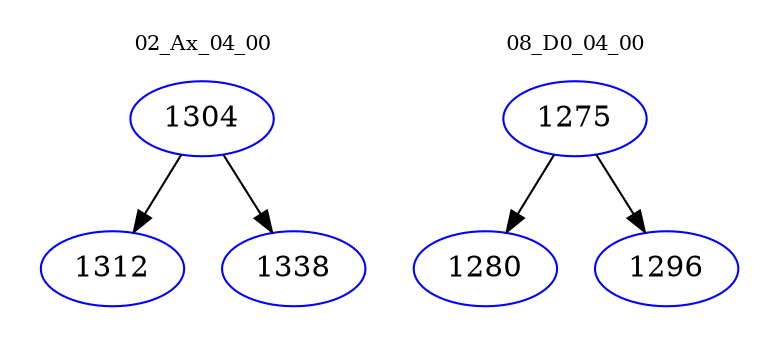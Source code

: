 digraph{
subgraph cluster_0 {
color = white
label = "02_Ax_04_00";
fontsize=10;
T0_1304 [label="1304", color="blue"]
T0_1304 -> T0_1312 [color="black"]
T0_1312 [label="1312", color="blue"]
T0_1304 -> T0_1338 [color="black"]
T0_1338 [label="1338", color="blue"]
}
subgraph cluster_1 {
color = white
label = "08_D0_04_00";
fontsize=10;
T1_1275 [label="1275", color="blue"]
T1_1275 -> T1_1280 [color="black"]
T1_1280 [label="1280", color="blue"]
T1_1275 -> T1_1296 [color="black"]
T1_1296 [label="1296", color="blue"]
}
}
